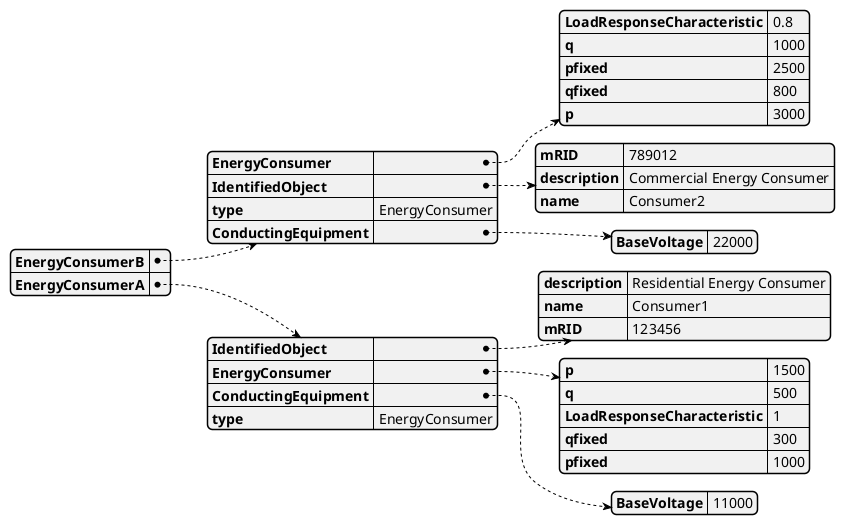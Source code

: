 @startjson
{
  "EnergyConsumerB": {
    "EnergyConsumer": {
      "LoadResponseCharacteristic": 
        "0.8"
      ,
      "q": 
        "1000"
      ,
      "pfixed": 
        "2500"
      ,
      "qfixed": 
        "800"
      ,
      "p": 
        "3000"
      
    },
    "IdentifiedObject": {
      "mRID": 
        "789012"
      ,
      "description": 
        "Commercial Energy Consumer"
      ,
      "name": 
        "Consumer2"
      
    },
    "type": 
      "EnergyConsumer"
    ,
    "ConductingEquipment": {
      "BaseVoltage": 
        "22000"
      
    }
  },
  "EnergyConsumerA": {
    "IdentifiedObject": {
      "description": 
        "Residential Energy Consumer"
      ,
      "name": 
        "Consumer1"
      ,
      "mRID": 
        "123456"
      
    },
    "EnergyConsumer": {
      "p": 
        "1500"
      ,
      "q": 
        "500"
      ,
      "LoadResponseCharacteristic": 
        "1"
      ,
      "qfixed": 
        "300"
      ,
      "pfixed": 
        "1000"
      
    },
    "ConductingEquipment": {
      "BaseVoltage": 
        "11000"
      
    },
    "type": 
      "EnergyConsumer"
    
  }
}
@endjson